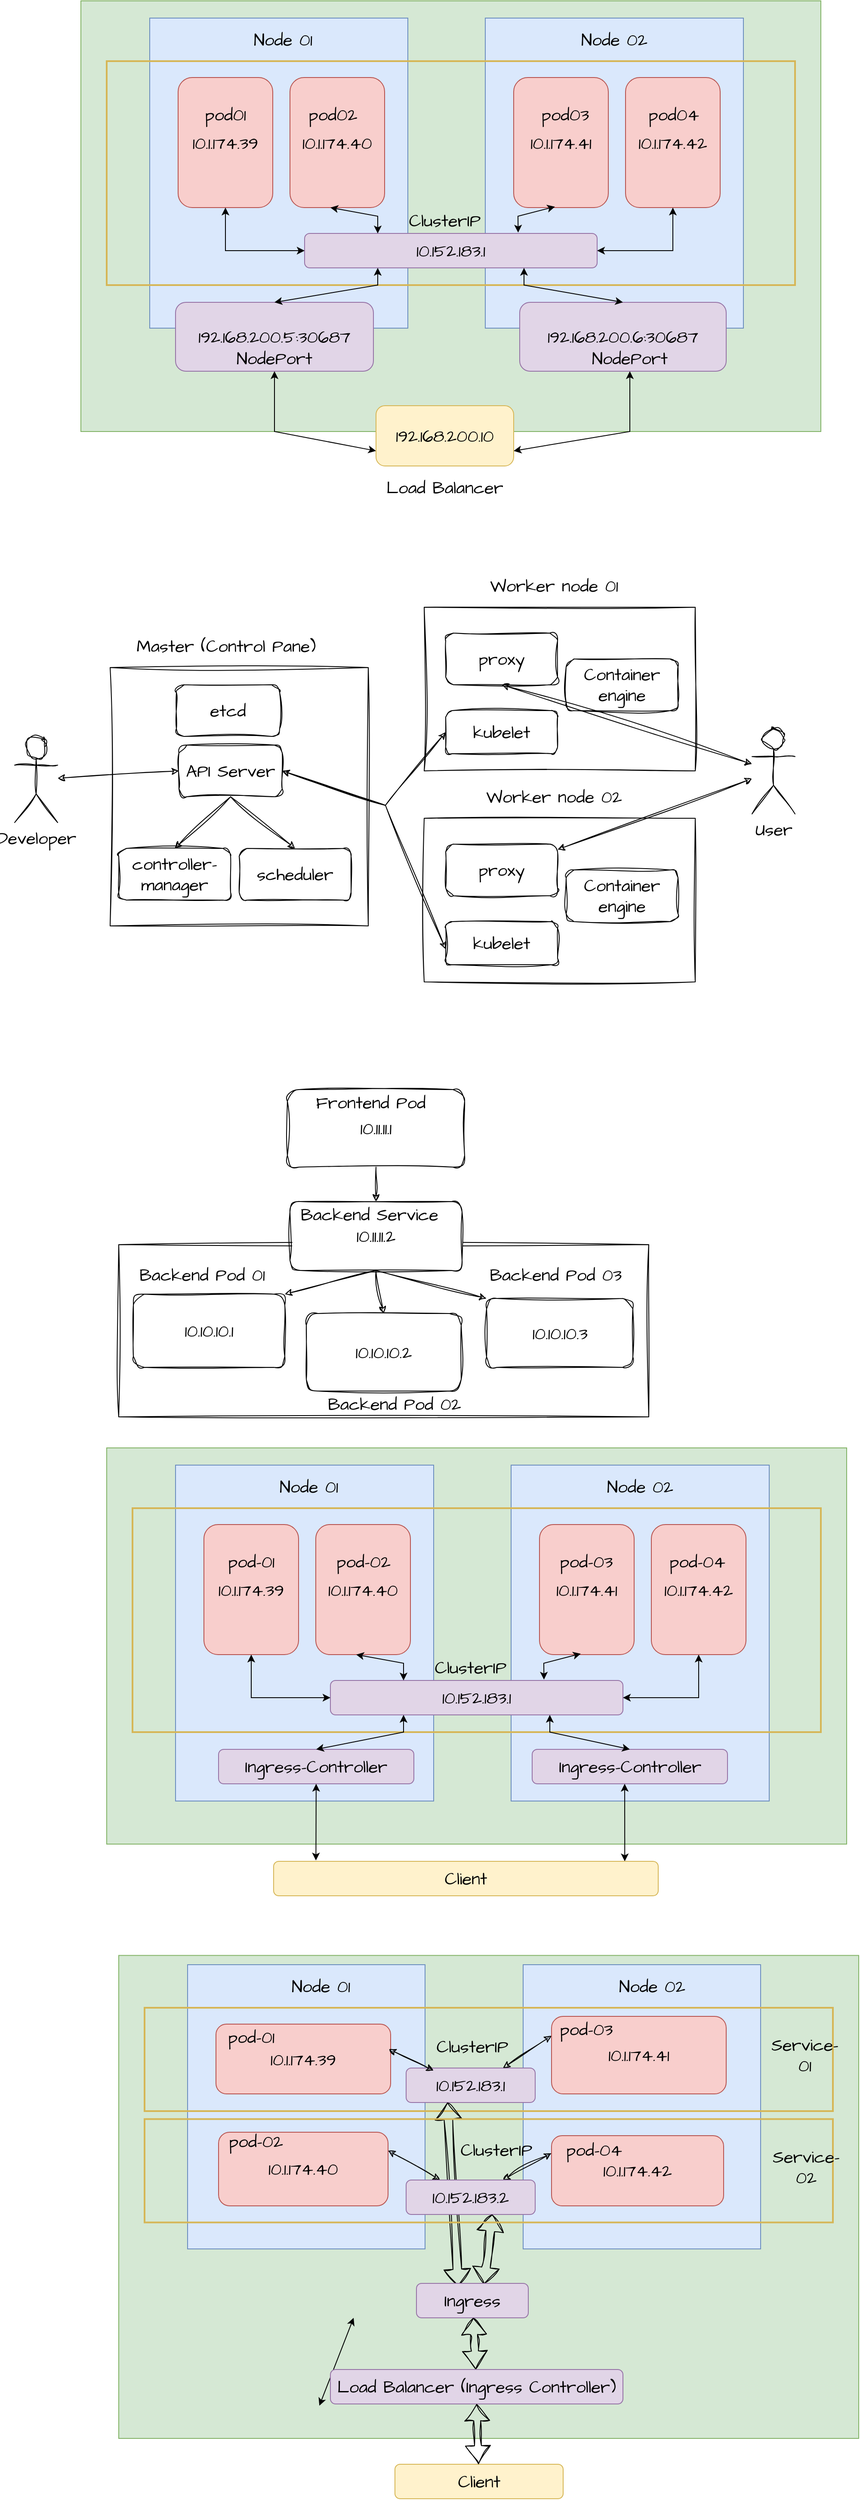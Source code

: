 <mxfile version="21.2.8" type="device">
  <diagram name="Page-1" id="YyNSNT6V90H1zpBxlUGk">
    <mxGraphModel dx="1941" dy="663" grid="1" gridSize="10" guides="1" tooltips="1" connect="1" arrows="1" fold="1" page="1" pageScale="1" pageWidth="827" pageHeight="1169" math="0" shadow="0">
      <root>
        <mxCell id="0" />
        <mxCell id="1" parent="0" />
        <mxCell id="QAz2OXdwCIU7mV3BTDpu-31" value="" style="rounded=0;whiteSpace=wrap;html=1;hachureGap=4;fontFamily=Architects Daughter;fontSource=https%3A%2F%2Ffonts.googleapis.com%2Fcss%3Ffamily%3DArchitects%2BDaughter;fontSize=20;fillColor=none;strokeColor=#d6b656;gradientColor=#FFFFFF;strokeWidth=2;" vertex="1" parent="1">
          <mxGeometry x="64" y="2569.25" width="800" height="120" as="geometry" />
        </mxCell>
        <mxCell id="dLoatHdTsWwXjXaHGs2U-40" value="" style="rounded=0;whiteSpace=wrap;html=1;hachureGap=4;fontFamily=Architects Daughter;fontSource=https%3A%2F%2Ffonts.googleapis.com%2Fcss%3Ffamily%3DArchitects%2BDaughter;fontSize=20;fillColor=#d5e8d4;strokeColor=#82b366;" parent="1" vertex="1">
          <mxGeometry x="-10" y="110" width="860" height="500" as="geometry" />
        </mxCell>
        <mxCell id="dLoatHdTsWwXjXaHGs2U-1" value="" style="rounded=0;whiteSpace=wrap;html=1;hachureGap=4;fontFamily=Architects Daughter;fontSource=https%3A%2F%2Ffonts.googleapis.com%2Fcss%3Ffamily%3DArchitects%2BDaughter;fontSize=20;fillColor=#dae8fc;strokeColor=#6c8ebf;" parent="1" vertex="1">
          <mxGeometry x="70" y="130" width="300" height="360" as="geometry" />
        </mxCell>
        <mxCell id="dLoatHdTsWwXjXaHGs2U-2" value="" style="rounded=0;whiteSpace=wrap;html=1;hachureGap=4;fontFamily=Architects Daughter;fontSource=https%3A%2F%2Ffonts.googleapis.com%2Fcss%3Ffamily%3DArchitects%2BDaughter;fontSize=20;fillColor=#dae8fc;strokeColor=#6c8ebf;" parent="1" vertex="1">
          <mxGeometry x="460" y="130" width="300" height="360" as="geometry" />
        </mxCell>
        <mxCell id="dLoatHdTsWwXjXaHGs2U-7" value="Node 01" style="text;html=1;align=center;verticalAlign=middle;whiteSpace=wrap;rounded=0;fontSize=20;fontFamily=Architects Daughter;" parent="1" vertex="1">
          <mxGeometry x="170" y="140" width="110" height="30" as="geometry" />
        </mxCell>
        <mxCell id="dLoatHdTsWwXjXaHGs2U-8" value="Node 02" style="text;html=1;align=center;verticalAlign=middle;whiteSpace=wrap;rounded=0;fontSize=20;fontFamily=Architects Daughter;" parent="1" vertex="1">
          <mxGeometry x="555" y="140" width="110" height="30" as="geometry" />
        </mxCell>
        <mxCell id="dLoatHdTsWwXjXaHGs2U-15" value="" style="rounded=0;whiteSpace=wrap;html=1;hachureGap=4;fontFamily=Architects Daughter;fontSource=https%3A%2F%2Ffonts.googleapis.com%2Fcss%3Ffamily%3DArchitects%2BDaughter;fontSize=20;fillColor=none;strokeColor=#d6b656;gradientColor=#FFFFFF;strokeWidth=2;" parent="1" vertex="1">
          <mxGeometry x="20" y="180" width="800" height="260" as="geometry" />
        </mxCell>
        <UserObject label="10.1.174.39" link="10.1.174.39" id="dLoatHdTsWwXjXaHGs2U-16">
          <mxCell style="rounded=1;whiteSpace=wrap;html=1;hachureGap=4;fontFamily=Architects Daughter;fontSource=https%3A%2F%2Ffonts.googleapis.com%2Fcss%3Ffamily%3DArchitects%2BDaughter;fontSize=20;fillColor=#f8cecc;strokeColor=#b85450;" parent="1" vertex="1">
            <mxGeometry x="103" y="199" width="110" height="151" as="geometry" />
          </mxCell>
        </UserObject>
        <UserObject label="10.1.174.40" link="10.1.174.39" id="dLoatHdTsWwXjXaHGs2U-17">
          <mxCell style="rounded=1;whiteSpace=wrap;html=1;hachureGap=4;fontFamily=Architects Daughter;fontSource=https%3A%2F%2Ffonts.googleapis.com%2Fcss%3Ffamily%3DArchitects%2BDaughter;fontSize=20;fillColor=#f8cecc;strokeColor=#b85450;" parent="1" vertex="1">
            <mxGeometry x="233" y="199" width="110" height="151" as="geometry" />
          </mxCell>
        </UserObject>
        <UserObject label="10.1.174.41" link="10.1.174.39" id="dLoatHdTsWwXjXaHGs2U-18">
          <mxCell style="rounded=1;whiteSpace=wrap;html=1;hachureGap=4;fontFamily=Architects Daughter;fontSource=https%3A%2F%2Ffonts.googleapis.com%2Fcss%3Ffamily%3DArchitects%2BDaughter;fontSize=20;fillColor=#f8cecc;strokeColor=#b85450;" parent="1" vertex="1">
            <mxGeometry x="493" y="199" width="110" height="151" as="geometry" />
          </mxCell>
        </UserObject>
        <UserObject label="10.1.174.42" link="10.1.174.39" id="dLoatHdTsWwXjXaHGs2U-19">
          <mxCell style="rounded=1;whiteSpace=wrap;html=1;hachureGap=4;fontFamily=Architects Daughter;fontSource=https%3A%2F%2Ffonts.googleapis.com%2Fcss%3Ffamily%3DArchitects%2BDaughter;fontSize=20;fillColor=#f8cecc;strokeColor=#b85450;" parent="1" vertex="1">
            <mxGeometry x="623" y="199" width="110" height="151" as="geometry" />
          </mxCell>
        </UserObject>
        <mxCell id="dLoatHdTsWwXjXaHGs2U-20" value="pod01" style="text;html=1;align=center;verticalAlign=middle;whiteSpace=wrap;rounded=0;fontSize=20;fontFamily=Architects Daughter;" parent="1" vertex="1">
          <mxGeometry x="128" y="227" width="60" height="30" as="geometry" />
        </mxCell>
        <mxCell id="dLoatHdTsWwXjXaHGs2U-21" value="pod02" style="text;html=1;align=center;verticalAlign=middle;whiteSpace=wrap;rounded=0;fontSize=20;fontFamily=Architects Daughter;" parent="1" vertex="1">
          <mxGeometry x="253" y="227" width="60" height="30" as="geometry" />
        </mxCell>
        <mxCell id="dLoatHdTsWwXjXaHGs2U-22" value="pod03" style="text;html=1;align=center;verticalAlign=middle;whiteSpace=wrap;rounded=0;fontSize=20;fontFamily=Architects Daughter;" parent="1" vertex="1">
          <mxGeometry x="523" y="227" width="60" height="30" as="geometry" />
        </mxCell>
        <mxCell id="dLoatHdTsWwXjXaHGs2U-23" value="pod04" style="text;html=1;align=center;verticalAlign=middle;whiteSpace=wrap;rounded=0;fontSize=20;fontFamily=Architects Daughter;" parent="1" vertex="1">
          <mxGeometry x="649" y="227" width="60" height="30" as="geometry" />
        </mxCell>
        <mxCell id="dLoatHdTsWwXjXaHGs2U-24" value="192.168.200.5:30687" style="rounded=1;whiteSpace=wrap;html=1;hachureGap=4;fontFamily=Architects Daughter;fontSource=https%3A%2F%2Ffonts.googleapis.com%2Fcss%3Ffamily%3DArchitects%2BDaughter;fontSize=20;fillColor=#e1d5e7;strokeColor=#9673a6;" parent="1" vertex="1">
          <mxGeometry x="100" y="460" width="230" height="80" as="geometry" />
        </mxCell>
        <mxCell id="dLoatHdTsWwXjXaHGs2U-25" value="192.168.200.6:30687" style="rounded=1;whiteSpace=wrap;html=1;hachureGap=4;fontFamily=Architects Daughter;fontSource=https%3A%2F%2Ffonts.googleapis.com%2Fcss%3Ffamily%3DArchitects%2BDaughter;fontSize=20;fillColor=#e1d5e7;strokeColor=#9673a6;" parent="1" vertex="1">
          <mxGeometry x="500" y="460" width="240" height="80" as="geometry" />
        </mxCell>
        <mxCell id="dLoatHdTsWwXjXaHGs2U-26" value="NodePort" style="text;html=1;align=center;verticalAlign=middle;whiteSpace=wrap;rounded=0;fontSize=20;fontFamily=Architects Daughter;" parent="1" vertex="1">
          <mxGeometry x="170" y="510" width="90" height="30" as="geometry" />
        </mxCell>
        <mxCell id="dLoatHdTsWwXjXaHGs2U-27" value="NodePort" style="text;html=1;align=center;verticalAlign=middle;whiteSpace=wrap;rounded=0;fontSize=20;fontFamily=Architects Daughter;" parent="1" vertex="1">
          <mxGeometry x="583" y="510" width="90" height="30" as="geometry" />
        </mxCell>
        <mxCell id="dLoatHdTsWwXjXaHGs2U-28" value="10.152.183.1" style="rounded=1;whiteSpace=wrap;html=1;hachureGap=4;fontFamily=Architects Daughter;fontSource=https%3A%2F%2Ffonts.googleapis.com%2Fcss%3Ffamily%3DArchitects%2BDaughter;fontSize=20;fillColor=#e1d5e7;strokeColor=#9673a6;" parent="1" vertex="1">
          <mxGeometry x="250" y="380" width="340" height="40" as="geometry" />
        </mxCell>
        <mxCell id="dLoatHdTsWwXjXaHGs2U-29" value="192.168.200.10" style="rounded=1;whiteSpace=wrap;html=1;hachureGap=4;fontFamily=Architects Daughter;fontSource=https%3A%2F%2Ffonts.googleapis.com%2Fcss%3Ffamily%3DArchitects%2BDaughter;fontSize=20;fillColor=#fff2cc;strokeColor=#d6b656;" parent="1" vertex="1">
          <mxGeometry x="333" y="580" width="160" height="70" as="geometry" />
        </mxCell>
        <mxCell id="dLoatHdTsWwXjXaHGs2U-30" value="ClusterIP" style="text;html=1;strokeColor=none;fillColor=none;align=center;verticalAlign=middle;whiteSpace=wrap;rounded=0;fontSize=20;fontFamily=Architects Daughter;" parent="1" vertex="1">
          <mxGeometry x="363" y="350" width="100" height="30" as="geometry" />
        </mxCell>
        <mxCell id="dLoatHdTsWwXjXaHGs2U-36" value="Load Balancer" style="text;html=1;strokeColor=none;fillColor=none;align=center;verticalAlign=middle;whiteSpace=wrap;rounded=0;fontSize=20;fontFamily=Architects Daughter;" parent="1" vertex="1">
          <mxGeometry x="340" y="660" width="146" height="30" as="geometry" />
        </mxCell>
        <mxCell id="dLoatHdTsWwXjXaHGs2U-43" value="" style="endArrow=classic;startArrow=classic;html=1;rounded=0;hachureGap=4;fontFamily=Architects Daughter;fontSource=https%3A%2F%2Ffonts.googleapis.com%2Fcss%3Ffamily%3DArchitects%2BDaughter;fontSize=16;exitX=0.5;exitY=0;exitDx=0;exitDy=0;entryX=0.25;entryY=1;entryDx=0;entryDy=0;" parent="1" source="dLoatHdTsWwXjXaHGs2U-24" target="dLoatHdTsWwXjXaHGs2U-28" edge="1">
          <mxGeometry width="50" height="50" relative="1" as="geometry">
            <mxPoint x="390" y="360" as="sourcePoint" />
            <mxPoint x="440" y="310" as="targetPoint" />
            <Array as="points">
              <mxPoint x="335" y="440" />
            </Array>
          </mxGeometry>
        </mxCell>
        <mxCell id="dLoatHdTsWwXjXaHGs2U-44" value="" style="endArrow=classic;startArrow=classic;html=1;rounded=0;hachureGap=4;fontFamily=Architects Daughter;fontSource=https%3A%2F%2Ffonts.googleapis.com%2Fcss%3Ffamily%3DArchitects%2BDaughter;fontSize=16;entryX=0.75;entryY=1;entryDx=0;entryDy=0;exitX=0.5;exitY=0;exitDx=0;exitDy=0;" parent="1" source="dLoatHdTsWwXjXaHGs2U-25" target="dLoatHdTsWwXjXaHGs2U-28" edge="1">
          <mxGeometry width="50" height="50" relative="1" as="geometry">
            <mxPoint x="390" y="360" as="sourcePoint" />
            <mxPoint x="440" y="310" as="targetPoint" />
            <Array as="points">
              <mxPoint x="505" y="440" />
            </Array>
          </mxGeometry>
        </mxCell>
        <mxCell id="dLoatHdTsWwXjXaHGs2U-45" value="" style="endArrow=classic;startArrow=classic;html=1;rounded=0;hachureGap=4;fontFamily=Architects Daughter;fontSource=https%3A%2F%2Ffonts.googleapis.com%2Fcss%3Ffamily%3DArchitects%2BDaughter;fontSize=16;exitX=0;exitY=0.75;exitDx=0;exitDy=0;entryX=0.5;entryY=1;entryDx=0;entryDy=0;" parent="1" source="dLoatHdTsWwXjXaHGs2U-29" target="dLoatHdTsWwXjXaHGs2U-26" edge="1">
          <mxGeometry width="50" height="50" relative="1" as="geometry">
            <mxPoint x="390" y="360" as="sourcePoint" />
            <mxPoint x="220" y="450" as="targetPoint" />
            <Array as="points">
              <mxPoint x="215" y="610" />
            </Array>
          </mxGeometry>
        </mxCell>
        <mxCell id="dLoatHdTsWwXjXaHGs2U-46" value="" style="endArrow=classic;startArrow=classic;html=1;rounded=0;hachureGap=4;fontFamily=Architects Daughter;fontSource=https%3A%2F%2Ffonts.googleapis.com%2Fcss%3Ffamily%3DArchitects%2BDaughter;fontSize=16;exitX=1;exitY=0.75;exitDx=0;exitDy=0;entryX=0.5;entryY=1;entryDx=0;entryDy=0;" parent="1" source="dLoatHdTsWwXjXaHGs2U-29" target="dLoatHdTsWwXjXaHGs2U-27" edge="1">
          <mxGeometry width="50" height="50" relative="1" as="geometry">
            <mxPoint x="483" y="610" as="sourcePoint" />
            <mxPoint x="613" y="660" as="targetPoint" />
            <Array as="points">
              <mxPoint x="628" y="610" />
            </Array>
          </mxGeometry>
        </mxCell>
        <mxCell id="u5WIfqI3uS7pccadbpBZ-5" value="" style="endArrow=classic;startArrow=classic;html=1;rounded=0;hachureGap=4;fontFamily=Architects Daughter;fontSource=https%3A%2F%2Ffonts.googleapis.com%2Fcss%3Ffamily%3DArchitects%2BDaughter;fontSize=16;entryX=0.5;entryY=1;entryDx=0;entryDy=0;exitX=0;exitY=0.5;exitDx=0;exitDy=0;" parent="1" source="dLoatHdTsWwXjXaHGs2U-28" target="dLoatHdTsWwXjXaHGs2U-16" edge="1">
          <mxGeometry width="50" height="50" relative="1" as="geometry">
            <mxPoint x="170" y="380" as="sourcePoint" />
            <mxPoint x="220" y="330" as="targetPoint" />
            <Array as="points">
              <mxPoint x="158" y="400" />
            </Array>
          </mxGeometry>
        </mxCell>
        <mxCell id="u5WIfqI3uS7pccadbpBZ-8" value="" style="endArrow=classic;startArrow=classic;html=1;rounded=0;hachureGap=4;fontFamily=Architects Daughter;fontSource=https%3A%2F%2Ffonts.googleapis.com%2Fcss%3Ffamily%3DArchitects%2BDaughter;fontSize=16;exitX=0.25;exitY=0;exitDx=0;exitDy=0;entryX=0.427;entryY=1;entryDx=0;entryDy=0;entryPerimeter=0;" parent="1" source="dLoatHdTsWwXjXaHGs2U-28" target="dLoatHdTsWwXjXaHGs2U-17" edge="1">
          <mxGeometry width="50" height="50" relative="1" as="geometry">
            <mxPoint x="320" y="370" as="sourcePoint" />
            <mxPoint x="370" y="320" as="targetPoint" />
            <Array as="points">
              <mxPoint x="335" y="360" />
            </Array>
          </mxGeometry>
        </mxCell>
        <mxCell id="u5WIfqI3uS7pccadbpBZ-9" value="" style="endArrow=classic;startArrow=classic;html=1;rounded=0;hachureGap=4;fontFamily=Architects Daughter;fontSource=https%3A%2F%2Ffonts.googleapis.com%2Fcss%3Ffamily%3DArchitects%2BDaughter;fontSize=16;exitX=0.73;exitY=-0.025;exitDx=0;exitDy=0;entryX=0.436;entryY=0.993;entryDx=0;entryDy=0;entryPerimeter=0;exitPerimeter=0;" parent="1" source="dLoatHdTsWwXjXaHGs2U-28" target="dLoatHdTsWwXjXaHGs2U-18" edge="1">
          <mxGeometry width="50" height="50" relative="1" as="geometry">
            <mxPoint x="320" y="370" as="sourcePoint" />
            <mxPoint x="370" y="320" as="targetPoint" />
            <Array as="points">
              <mxPoint x="498" y="360" />
            </Array>
          </mxGeometry>
        </mxCell>
        <mxCell id="u5WIfqI3uS7pccadbpBZ-10" value="" style="endArrow=classic;startArrow=classic;html=1;rounded=0;hachureGap=4;fontFamily=Architects Daughter;fontSource=https%3A%2F%2Ffonts.googleapis.com%2Fcss%3Ffamily%3DArchitects%2BDaughter;fontSize=16;exitX=1;exitY=0.5;exitDx=0;exitDy=0;entryX=0.5;entryY=1;entryDx=0;entryDy=0;" parent="1" source="dLoatHdTsWwXjXaHGs2U-28" target="dLoatHdTsWwXjXaHGs2U-19" edge="1">
          <mxGeometry width="50" height="50" relative="1" as="geometry">
            <mxPoint x="320" y="370" as="sourcePoint" />
            <mxPoint x="370" y="320" as="targetPoint" />
            <Array as="points">
              <mxPoint x="678" y="400" />
            </Array>
          </mxGeometry>
        </mxCell>
        <mxCell id="g6dFhdA4X8RlFOZQyhIb-43" value="" style="whiteSpace=wrap;html=1;aspect=fixed;hachureGap=4;fontFamily=Architects Daughter;fontSource=https%3A%2F%2Ffonts.googleapis.com%2Fcss%3Ffamily%3DArchitects%2BDaughter;fontSize=20;rounded=0;labelBackgroundColor=none;sketch=1;curveFitting=1;jiggle=2;" parent="1" vertex="1">
          <mxGeometry x="24" y="884" width="300" height="300" as="geometry" />
        </mxCell>
        <mxCell id="g6dFhdA4X8RlFOZQyhIb-44" value="Master (Control Pane)" style="text;html=1;align=center;verticalAlign=middle;whiteSpace=wrap;rounded=1;fontSize=20;fontFamily=Architects Daughter;labelBackgroundColor=none;sketch=1;curveFitting=1;jiggle=2;" parent="1" vertex="1">
          <mxGeometry x="24" y="844" width="270" height="30" as="geometry" />
        </mxCell>
        <mxCell id="g6dFhdA4X8RlFOZQyhIb-45" value="API Server" style="rounded=1;whiteSpace=wrap;html=1;hachureGap=4;fontFamily=Architects Daughter;fontSource=https%3A%2F%2Ffonts.googleapis.com%2Fcss%3Ffamily%3DArchitects%2BDaughter;fontSize=20;labelBackgroundColor=none;sketch=1;curveFitting=1;jiggle=2;" parent="1" vertex="1">
          <mxGeometry x="104" y="974" width="120" height="60" as="geometry" />
        </mxCell>
        <mxCell id="g6dFhdA4X8RlFOZQyhIb-46" value="etcd" style="rounded=1;whiteSpace=wrap;html=1;hachureGap=4;fontFamily=Architects Daughter;fontSource=https%3A%2F%2Ffonts.googleapis.com%2Fcss%3Ffamily%3DArchitects%2BDaughter;fontSize=20;labelBackgroundColor=none;sketch=1;curveFitting=1;jiggle=2;" parent="1" vertex="1">
          <mxGeometry x="101" y="904" width="120" height="60" as="geometry" />
        </mxCell>
        <mxCell id="g6dFhdA4X8RlFOZQyhIb-47" value="scheduler" style="rounded=1;whiteSpace=wrap;html=1;hachureGap=4;fontFamily=Architects Daughter;fontSource=https%3A%2F%2Ffonts.googleapis.com%2Fcss%3Ffamily%3DArchitects%2BDaughter;fontSize=20;labelBackgroundColor=none;sketch=1;curveFitting=1;jiggle=2;" parent="1" vertex="1">
          <mxGeometry x="174" y="1094" width="130" height="60" as="geometry" />
        </mxCell>
        <mxCell id="g6dFhdA4X8RlFOZQyhIb-48" value="controller-manager" style="rounded=1;whiteSpace=wrap;html=1;hachureGap=4;fontFamily=Architects Daughter;fontSource=https%3A%2F%2Ffonts.googleapis.com%2Fcss%3Ffamily%3DArchitects%2BDaughter;fontSize=20;labelBackgroundColor=none;sketch=1;curveFitting=1;jiggle=2;" parent="1" vertex="1">
          <mxGeometry x="34" y="1094" width="130" height="60" as="geometry" />
        </mxCell>
        <mxCell id="g6dFhdA4X8RlFOZQyhIb-49" value="" style="endArrow=classic;html=1;rounded=1;hachureGap=4;fontFamily=Architects Daughter;fontSource=https%3A%2F%2Ffonts.googleapis.com%2Fcss%3Ffamily%3DArchitects%2BDaughter;fontSize=16;entryX=0.5;entryY=0;entryDx=0;entryDy=0;exitX=0.5;exitY=1;exitDx=0;exitDy=0;labelBackgroundColor=none;fontColor=default;sketch=1;curveFitting=1;jiggle=2;" parent="1" source="g6dFhdA4X8RlFOZQyhIb-45" target="g6dFhdA4X8RlFOZQyhIb-47" edge="1">
          <mxGeometry width="50" height="50" relative="1" as="geometry">
            <mxPoint x="114" y="974" as="sourcePoint" />
            <mxPoint x="164" y="934" as="targetPoint" />
          </mxGeometry>
        </mxCell>
        <mxCell id="g6dFhdA4X8RlFOZQyhIb-50" value="" style="endArrow=classic;html=1;rounded=1;hachureGap=4;fontFamily=Architects Daughter;fontSource=https%3A%2F%2Ffonts.googleapis.com%2Fcss%3Ffamily%3DArchitects%2BDaughter;fontSize=16;entryX=0.5;entryY=0;entryDx=0;entryDy=0;exitX=0.5;exitY=1;exitDx=0;exitDy=0;labelBackgroundColor=none;fontColor=default;sketch=1;curveFitting=1;jiggle=2;" parent="1" source="g6dFhdA4X8RlFOZQyhIb-45" target="g6dFhdA4X8RlFOZQyhIb-48" edge="1">
          <mxGeometry width="50" height="50" relative="1" as="geometry">
            <mxPoint x="144" y="984" as="sourcePoint" />
            <mxPoint x="174" y="944" as="targetPoint" />
          </mxGeometry>
        </mxCell>
        <mxCell id="g6dFhdA4X8RlFOZQyhIb-51" value="" style="group" parent="1" vertex="1" connectable="0">
          <mxGeometry x="389" y="814" width="315" height="190" as="geometry" />
        </mxCell>
        <mxCell id="g6dFhdA4X8RlFOZQyhIb-52" value="" style="group" parent="g6dFhdA4X8RlFOZQyhIb-51" vertex="1" connectable="0">
          <mxGeometry width="315" height="190" as="geometry" />
        </mxCell>
        <mxCell id="g6dFhdA4X8RlFOZQyhIb-53" value="" style="rounded=0;whiteSpace=wrap;html=1;sketch=1;hachureGap=4;jiggle=2;curveFitting=1;fontFamily=Architects Daughter;fontSource=https%3A%2F%2Ffonts.googleapis.com%2Fcss%3Ffamily%3DArchitects%2BDaughter;fontSize=20;" parent="g6dFhdA4X8RlFOZQyhIb-52" vertex="1">
          <mxGeometry width="315" height="190" as="geometry" />
        </mxCell>
        <mxCell id="g6dFhdA4X8RlFOZQyhIb-54" value="kubelet" style="rounded=1;whiteSpace=wrap;html=1;hachureGap=4;fontFamily=Architects Daughter;fontSource=https%3A%2F%2Ffonts.googleapis.com%2Fcss%3Ffamily%3DArchitects%2BDaughter;fontSize=20;labelBackgroundColor=none;sketch=1;curveFitting=1;jiggle=2;" parent="g6dFhdA4X8RlFOZQyhIb-52" vertex="1">
          <mxGeometry x="25" y="120" width="130" height="50" as="geometry" />
        </mxCell>
        <mxCell id="g6dFhdA4X8RlFOZQyhIb-55" value="proxy" style="rounded=1;whiteSpace=wrap;html=1;hachureGap=4;fontFamily=Architects Daughter;fontSource=https%3A%2F%2Ffonts.googleapis.com%2Fcss%3Ffamily%3DArchitects%2BDaughter;fontSize=20;labelBackgroundColor=none;sketch=1;curveFitting=1;jiggle=2;" parent="g6dFhdA4X8RlFOZQyhIb-52" vertex="1">
          <mxGeometry x="25" y="30" width="130" height="60" as="geometry" />
        </mxCell>
        <mxCell id="g6dFhdA4X8RlFOZQyhIb-56" value="Container engine" style="rounded=1;whiteSpace=wrap;html=1;hachureGap=4;fontFamily=Architects Daughter;fontSource=https%3A%2F%2Ffonts.googleapis.com%2Fcss%3Ffamily%3DArchitects%2BDaughter;fontSize=20;labelBackgroundColor=none;sketch=1;curveFitting=1;jiggle=2;" parent="g6dFhdA4X8RlFOZQyhIb-52" vertex="1">
          <mxGeometry x="165" y="60" width="130" height="60" as="geometry" />
        </mxCell>
        <mxCell id="g6dFhdA4X8RlFOZQyhIb-57" value="" style="rounded=0;whiteSpace=wrap;html=1;sketch=1;hachureGap=4;jiggle=2;curveFitting=1;fontFamily=Architects Daughter;fontSource=https%3A%2F%2Ffonts.googleapis.com%2Fcss%3Ffamily%3DArchitects%2BDaughter;fontSize=20;" parent="1" vertex="1">
          <mxGeometry x="389" y="1059" width="315" height="190" as="geometry" />
        </mxCell>
        <mxCell id="g6dFhdA4X8RlFOZQyhIb-58" value="kubelet" style="rounded=1;whiteSpace=wrap;html=1;hachureGap=4;fontFamily=Architects Daughter;fontSource=https%3A%2F%2Ffonts.googleapis.com%2Fcss%3Ffamily%3DArchitects%2BDaughter;fontSize=20;labelBackgroundColor=none;sketch=1;curveFitting=1;jiggle=2;" parent="1" vertex="1">
          <mxGeometry x="414" y="1179" width="130" height="50" as="geometry" />
        </mxCell>
        <mxCell id="g6dFhdA4X8RlFOZQyhIb-59" value="proxy" style="rounded=1;whiteSpace=wrap;html=1;hachureGap=4;fontFamily=Architects Daughter;fontSource=https%3A%2F%2Ffonts.googleapis.com%2Fcss%3Ffamily%3DArchitects%2BDaughter;fontSize=20;labelBackgroundColor=none;sketch=1;curveFitting=1;jiggle=2;" parent="1" vertex="1">
          <mxGeometry x="414" y="1089" width="130" height="60" as="geometry" />
        </mxCell>
        <mxCell id="g6dFhdA4X8RlFOZQyhIb-60" value="Container engine" style="rounded=1;whiteSpace=wrap;html=1;hachureGap=4;fontFamily=Architects Daughter;fontSource=https%3A%2F%2Ffonts.googleapis.com%2Fcss%3Ffamily%3DArchitects%2BDaughter;fontSize=20;labelBackgroundColor=none;sketch=1;curveFitting=1;jiggle=2;" parent="1" vertex="1">
          <mxGeometry x="554" y="1119" width="130" height="60" as="geometry" />
        </mxCell>
        <mxCell id="g6dFhdA4X8RlFOZQyhIb-61" value="" style="endArrow=classic;startArrow=classic;html=1;rounded=0;sketch=1;hachureGap=4;jiggle=2;curveFitting=1;fontFamily=Architects Daughter;fontSource=https%3A%2F%2Ffonts.googleapis.com%2Fcss%3Ffamily%3DArchitects%2BDaughter;fontSize=16;fontColor=#143642;entryX=0;entryY=0.5;entryDx=0;entryDy=0;exitX=1;exitY=0.5;exitDx=0;exitDy=0;" parent="1" source="g6dFhdA4X8RlFOZQyhIb-45" target="g6dFhdA4X8RlFOZQyhIb-54" edge="1">
          <mxGeometry width="50" height="50" relative="1" as="geometry">
            <mxPoint x="224" y="1014" as="sourcePoint" />
            <mxPoint x="274" y="964" as="targetPoint" />
            <Array as="points">
              <mxPoint x="344" y="1044" />
            </Array>
          </mxGeometry>
        </mxCell>
        <mxCell id="g6dFhdA4X8RlFOZQyhIb-62" value="" style="endArrow=classic;startArrow=classic;html=1;rounded=0;sketch=1;hachureGap=4;jiggle=2;curveFitting=1;fontFamily=Architects Daughter;fontSource=https%3A%2F%2Ffonts.googleapis.com%2Fcss%3Ffamily%3DArchitects%2BDaughter;fontSize=16;fontColor=#143642;entryX=0;entryY=0.64;entryDx=0;entryDy=0;entryPerimeter=0;exitX=1;exitY=0.5;exitDx=0;exitDy=0;" parent="1" source="g6dFhdA4X8RlFOZQyhIb-45" target="g6dFhdA4X8RlFOZQyhIb-58" edge="1">
          <mxGeometry width="50" height="50" relative="1" as="geometry">
            <mxPoint x="234" y="1014" as="sourcePoint" />
            <mxPoint x="304" y="1054" as="targetPoint" />
            <Array as="points">
              <mxPoint x="344" y="1044" />
            </Array>
          </mxGeometry>
        </mxCell>
        <mxCell id="g6dFhdA4X8RlFOZQyhIb-63" value="Worker node 01" style="text;html=1;align=center;verticalAlign=middle;whiteSpace=wrap;rounded=1;fontSize=20;fontFamily=Architects Daughter;labelBackgroundColor=none;sketch=1;curveFitting=1;jiggle=2;" parent="1" vertex="1">
          <mxGeometry x="405" y="774" width="270" height="30" as="geometry" />
        </mxCell>
        <mxCell id="g6dFhdA4X8RlFOZQyhIb-64" value="Worker node 02" style="text;html=1;align=center;verticalAlign=middle;whiteSpace=wrap;rounded=1;fontSize=20;fontFamily=Architects Daughter;labelBackgroundColor=none;sketch=1;curveFitting=1;jiggle=2;" parent="1" vertex="1">
          <mxGeometry x="405" y="1019" width="270" height="30" as="geometry" />
        </mxCell>
        <mxCell id="g6dFhdA4X8RlFOZQyhIb-65" value="Developer" style="shape=umlActor;verticalLabelPosition=bottom;verticalAlign=top;html=1;outlineConnect=0;sketch=1;hachureGap=4;jiggle=2;curveFitting=1;fontFamily=Architects Daughter;fontSource=https%3A%2F%2Ffonts.googleapis.com%2Fcss%3Ffamily%3DArchitects%2BDaughter;fontSize=20;" parent="1" vertex="1">
          <mxGeometry x="-87" y="964" width="50" height="100" as="geometry" />
        </mxCell>
        <mxCell id="g6dFhdA4X8RlFOZQyhIb-66" value="" style="endArrow=classic;startArrow=classic;html=1;rounded=0;sketch=1;hachureGap=4;jiggle=2;curveFitting=1;fontFamily=Architects Daughter;fontSource=https%3A%2F%2Ffonts.googleapis.com%2Fcss%3Ffamily%3DArchitects%2BDaughter;fontSize=16;fontColor=#143642;entryX=0;entryY=0.5;entryDx=0;entryDy=0;" parent="1" source="g6dFhdA4X8RlFOZQyhIb-65" target="g6dFhdA4X8RlFOZQyhIb-45" edge="1">
          <mxGeometry width="50" height="50" relative="1" as="geometry">
            <mxPoint x="-86" y="1024" as="sourcePoint" />
            <mxPoint x="-36" y="974" as="targetPoint" />
          </mxGeometry>
        </mxCell>
        <mxCell id="g6dFhdA4X8RlFOZQyhIb-67" value="User" style="shape=umlActor;verticalLabelPosition=bottom;verticalAlign=top;html=1;outlineConnect=0;sketch=1;hachureGap=4;jiggle=2;curveFitting=1;fontFamily=Architects Daughter;fontSource=https%3A%2F%2Ffonts.googleapis.com%2Fcss%3Ffamily%3DArchitects%2BDaughter;fontSize=20;" parent="1" vertex="1">
          <mxGeometry x="770" y="954" width="50" height="100" as="geometry" />
        </mxCell>
        <mxCell id="g6dFhdA4X8RlFOZQyhIb-68" value="" style="endArrow=classic;startArrow=classic;html=1;rounded=0;sketch=1;hachureGap=4;jiggle=2;curveFitting=1;fontFamily=Architects Daughter;fontSource=https%3A%2F%2Ffonts.googleapis.com%2Fcss%3Ffamily%3DArchitects%2BDaughter;fontSize=16;fontColor=#143642;exitX=0.5;exitY=1;exitDx=0;exitDy=0;" parent="1" source="g6dFhdA4X8RlFOZQyhIb-55" target="g6dFhdA4X8RlFOZQyhIb-67" edge="1">
          <mxGeometry width="50" height="50" relative="1" as="geometry">
            <mxPoint x="740" y="924" as="sourcePoint" />
            <mxPoint x="790" y="874" as="targetPoint" />
          </mxGeometry>
        </mxCell>
        <mxCell id="g6dFhdA4X8RlFOZQyhIb-69" value="" style="endArrow=classic;startArrow=classic;html=1;rounded=0;sketch=1;hachureGap=4;jiggle=2;curveFitting=1;fontFamily=Architects Daughter;fontSource=https%3A%2F%2Ffonts.googleapis.com%2Fcss%3Ffamily%3DArchitects%2BDaughter;fontSize=16;fontColor=#143642;" parent="1" source="g6dFhdA4X8RlFOZQyhIb-59" target="g6dFhdA4X8RlFOZQyhIb-67" edge="1">
          <mxGeometry width="50" height="50" relative="1" as="geometry">
            <mxPoint x="750" y="934" as="sourcePoint" />
            <mxPoint x="770" y="994" as="targetPoint" />
          </mxGeometry>
        </mxCell>
        <mxCell id="g6dFhdA4X8RlFOZQyhIb-70" value="" style="rounded=0;whiteSpace=wrap;html=1;sketch=1;hachureGap=4;jiggle=2;curveFitting=1;fontFamily=Architects Daughter;fontSource=https%3A%2F%2Ffonts.googleapis.com%2Fcss%3Ffamily%3DArchitects%2BDaughter;fontSize=20;" parent="1" vertex="1">
          <mxGeometry x="34" y="1554" width="616" height="200" as="geometry" />
        </mxCell>
        <mxCell id="g6dFhdA4X8RlFOZQyhIb-71" value="10.10.10.1" style="rounded=1;whiteSpace=wrap;html=1;sketch=1;hachureGap=4;jiggle=2;curveFitting=1;fontFamily=Architects Daughter;fontSource=https%3A%2F%2Ffonts.googleapis.com%2Fcss%3Ffamily%3DArchitects%2BDaughter;fontSize=20;" parent="1" vertex="1">
          <mxGeometry x="51" y="1611.5" width="176" height="85" as="geometry" />
        </mxCell>
        <mxCell id="g6dFhdA4X8RlFOZQyhIb-72" value="10.10.10.2" style="rounded=1;whiteSpace=wrap;html=1;sketch=1;hachureGap=4;jiggle=2;curveFitting=1;fontFamily=Architects Daughter;fontSource=https%3A%2F%2Ffonts.googleapis.com%2Fcss%3Ffamily%3DArchitects%2BDaughter;fontSize=20;" parent="1" vertex="1">
          <mxGeometry x="252" y="1634" width="180" height="90" as="geometry" />
        </mxCell>
        <mxCell id="g6dFhdA4X8RlFOZQyhIb-73" value="10.10.10.3" style="rounded=1;whiteSpace=wrap;html=1;sketch=1;hachureGap=4;jiggle=2;curveFitting=1;fontFamily=Architects Daughter;fontSource=https%3A%2F%2Ffonts.googleapis.com%2Fcss%3Ffamily%3DArchitects%2BDaughter;fontSize=20;" parent="1" vertex="1">
          <mxGeometry x="461.5" y="1616.5" width="170" height="80" as="geometry" />
        </mxCell>
        <mxCell id="g6dFhdA4X8RlFOZQyhIb-74" value="10.11.11.2" style="rounded=1;whiteSpace=wrap;html=1;sketch=1;hachureGap=4;jiggle=2;curveFitting=1;fontFamily=Architects Daughter;fontSource=https%3A%2F%2Ffonts.googleapis.com%2Fcss%3Ffamily%3DArchitects%2BDaughter;fontSize=20;" parent="1" vertex="1">
          <mxGeometry x="233" y="1504" width="200" height="80" as="geometry" />
        </mxCell>
        <mxCell id="g6dFhdA4X8RlFOZQyhIb-75" value="10.11.11.1" style="rounded=1;whiteSpace=wrap;html=1;sketch=1;hachureGap=4;jiggle=2;curveFitting=1;fontFamily=Architects Daughter;fontSource=https%3A%2F%2Ffonts.googleapis.com%2Fcss%3Ffamily%3DArchitects%2BDaughter;fontSize=20;" parent="1" vertex="1">
          <mxGeometry x="230" y="1374" width="206" height="90" as="geometry" />
        </mxCell>
        <mxCell id="g6dFhdA4X8RlFOZQyhIb-76" value="" style="endArrow=classic;html=1;rounded=0;sketch=1;hachureGap=4;jiggle=2;curveFitting=1;fontFamily=Architects Daughter;fontSource=https%3A%2F%2Ffonts.googleapis.com%2Fcss%3Ffamily%3DArchitects%2BDaughter;fontSize=16;exitX=0.5;exitY=1;exitDx=0;exitDy=0;entryX=0;entryY=0;entryDx=0;entryDy=0;" parent="1" source="g6dFhdA4X8RlFOZQyhIb-74" target="g6dFhdA4X8RlFOZQyhIb-73" edge="1">
          <mxGeometry width="50" height="50" relative="1" as="geometry">
            <mxPoint x="420" y="1514" as="sourcePoint" />
            <mxPoint x="470" y="1464" as="targetPoint" />
          </mxGeometry>
        </mxCell>
        <mxCell id="g6dFhdA4X8RlFOZQyhIb-77" value="" style="endArrow=classic;html=1;rounded=0;sketch=1;hachureGap=4;jiggle=2;curveFitting=1;fontFamily=Architects Daughter;fontSource=https%3A%2F%2Ffonts.googleapis.com%2Fcss%3Ffamily%3DArchitects%2BDaughter;fontSize=16;entryX=0.5;entryY=0;entryDx=0;entryDy=0;exitX=0.5;exitY=1;exitDx=0;exitDy=0;" parent="1" source="g6dFhdA4X8RlFOZQyhIb-74" target="g6dFhdA4X8RlFOZQyhIb-72" edge="1">
          <mxGeometry width="50" height="50" relative="1" as="geometry">
            <mxPoint x="330" y="1594" as="sourcePoint" />
            <mxPoint x="470" y="1464" as="targetPoint" />
          </mxGeometry>
        </mxCell>
        <mxCell id="g6dFhdA4X8RlFOZQyhIb-78" value="" style="endArrow=classic;html=1;rounded=0;sketch=1;hachureGap=4;jiggle=2;curveFitting=1;fontFamily=Architects Daughter;fontSource=https%3A%2F%2Ffonts.googleapis.com%2Fcss%3Ffamily%3DArchitects%2BDaughter;fontSize=16;exitX=0.5;exitY=1;exitDx=0;exitDy=0;entryX=1;entryY=0;entryDx=0;entryDy=0;" parent="1" source="g6dFhdA4X8RlFOZQyhIb-74" target="g6dFhdA4X8RlFOZQyhIb-71" edge="1">
          <mxGeometry width="50" height="50" relative="1" as="geometry">
            <mxPoint x="420" y="1514" as="sourcePoint" />
            <mxPoint x="470" y="1464" as="targetPoint" />
          </mxGeometry>
        </mxCell>
        <mxCell id="g6dFhdA4X8RlFOZQyhIb-79" value="" style="endArrow=classic;html=1;rounded=0;sketch=1;hachureGap=4;jiggle=2;curveFitting=1;fontFamily=Architects Daughter;fontSource=https%3A%2F%2Ffonts.googleapis.com%2Fcss%3Ffamily%3DArchitects%2BDaughter;fontSize=16;exitX=0.5;exitY=1;exitDx=0;exitDy=0;entryX=0.5;entryY=0;entryDx=0;entryDy=0;" parent="1" source="g6dFhdA4X8RlFOZQyhIb-75" target="g6dFhdA4X8RlFOZQyhIb-74" edge="1">
          <mxGeometry width="50" height="50" relative="1" as="geometry">
            <mxPoint x="420" y="1514" as="sourcePoint" />
            <mxPoint x="470" y="1464" as="targetPoint" />
          </mxGeometry>
        </mxCell>
        <mxCell id="g6dFhdA4X8RlFOZQyhIb-80" value="Frontend Pod" style="text;html=1;strokeColor=none;fillColor=none;align=center;verticalAlign=middle;whiteSpace=wrap;rounded=0;fontSize=20;fontFamily=Architects Daughter;" parent="1" vertex="1">
          <mxGeometry x="258.5" y="1374" width="136" height="30" as="geometry" />
        </mxCell>
        <mxCell id="g6dFhdA4X8RlFOZQyhIb-81" value="Backend Service" style="text;html=1;strokeColor=none;fillColor=none;align=center;verticalAlign=middle;whiteSpace=wrap;rounded=0;fontSize=20;fontFamily=Architects Daughter;" parent="1" vertex="1">
          <mxGeometry x="221" y="1504" width="209" height="30" as="geometry" />
        </mxCell>
        <mxCell id="g6dFhdA4X8RlFOZQyhIb-82" value="Backend Pod 01" style="text;html=1;strokeColor=none;fillColor=none;align=center;verticalAlign=middle;whiteSpace=wrap;rounded=0;fontSize=20;fontFamily=Architects Daughter;" parent="1" vertex="1">
          <mxGeometry x="51" y="1574" width="160" height="30" as="geometry" />
        </mxCell>
        <mxCell id="g6dFhdA4X8RlFOZQyhIb-83" value="Backend Pod 03" style="text;html=1;strokeColor=none;fillColor=none;align=center;verticalAlign=middle;whiteSpace=wrap;rounded=0;fontSize=20;fontFamily=Architects Daughter;" parent="1" vertex="1">
          <mxGeometry x="461.5" y="1574" width="160" height="30" as="geometry" />
        </mxCell>
        <mxCell id="g6dFhdA4X8RlFOZQyhIb-84" value="Backend Pod 02" style="text;html=1;strokeColor=none;fillColor=none;align=center;verticalAlign=middle;whiteSpace=wrap;rounded=0;fontSize=20;fontFamily=Architects Daughter;" parent="1" vertex="1">
          <mxGeometry x="269" y="1724" width="171" height="30" as="geometry" />
        </mxCell>
        <mxCell id="PWNIs2QLbrkgK8ryUjxn-1" value="" style="rounded=0;whiteSpace=wrap;html=1;hachureGap=4;fontFamily=Architects Daughter;fontSource=https%3A%2F%2Ffonts.googleapis.com%2Fcss%3Ffamily%3DArchitects%2BDaughter;fontSize=20;fillColor=#d5e8d4;strokeColor=#82b366;" parent="1" vertex="1">
          <mxGeometry x="20" y="1790" width="860" height="460" as="geometry" />
        </mxCell>
        <mxCell id="PWNIs2QLbrkgK8ryUjxn-2" value="" style="rounded=0;whiteSpace=wrap;html=1;hachureGap=4;fontFamily=Architects Daughter;fontSource=https%3A%2F%2Ffonts.googleapis.com%2Fcss%3Ffamily%3DArchitects%2BDaughter;fontSize=20;fillColor=#dae8fc;strokeColor=#6c8ebf;" parent="1" vertex="1">
          <mxGeometry x="100" y="1810" width="300" height="390" as="geometry" />
        </mxCell>
        <mxCell id="PWNIs2QLbrkgK8ryUjxn-3" value="" style="rounded=0;whiteSpace=wrap;html=1;hachureGap=4;fontFamily=Architects Daughter;fontSource=https%3A%2F%2Ffonts.googleapis.com%2Fcss%3Ffamily%3DArchitects%2BDaughter;fontSize=20;fillColor=#dae8fc;strokeColor=#6c8ebf;" parent="1" vertex="1">
          <mxGeometry x="490" y="1810" width="300" height="390" as="geometry" />
        </mxCell>
        <mxCell id="PWNIs2QLbrkgK8ryUjxn-4" value="Node 01" style="text;html=1;align=center;verticalAlign=middle;whiteSpace=wrap;rounded=0;fontSize=20;fontFamily=Architects Daughter;" parent="1" vertex="1">
          <mxGeometry x="200" y="1820" width="110" height="30" as="geometry" />
        </mxCell>
        <mxCell id="PWNIs2QLbrkgK8ryUjxn-5" value="Node 02" style="text;html=1;align=center;verticalAlign=middle;whiteSpace=wrap;rounded=0;fontSize=20;fontFamily=Architects Daughter;" parent="1" vertex="1">
          <mxGeometry x="585" y="1820" width="110" height="30" as="geometry" />
        </mxCell>
        <mxCell id="PWNIs2QLbrkgK8ryUjxn-6" value="" style="rounded=0;whiteSpace=wrap;html=1;hachureGap=4;fontFamily=Architects Daughter;fontSource=https%3A%2F%2Ffonts.googleapis.com%2Fcss%3Ffamily%3DArchitects%2BDaughter;fontSize=20;fillColor=none;strokeColor=#d6b656;gradientColor=#FFFFFF;strokeWidth=2;" parent="1" vertex="1">
          <mxGeometry x="50" y="1860" width="800" height="260" as="geometry" />
        </mxCell>
        <UserObject label="10.1.174.39" link="10.1.174.39" id="PWNIs2QLbrkgK8ryUjxn-7">
          <mxCell style="rounded=1;whiteSpace=wrap;html=1;hachureGap=4;fontFamily=Architects Daughter;fontSource=https%3A%2F%2Ffonts.googleapis.com%2Fcss%3Ffamily%3DArchitects%2BDaughter;fontSize=20;fillColor=#f8cecc;strokeColor=#b85450;" parent="1" vertex="1">
            <mxGeometry x="133" y="1879" width="110" height="151" as="geometry" />
          </mxCell>
        </UserObject>
        <UserObject label="10.1.174.40" link="10.1.174.39" id="PWNIs2QLbrkgK8ryUjxn-8">
          <mxCell style="rounded=1;whiteSpace=wrap;html=1;hachureGap=4;fontFamily=Architects Daughter;fontSource=https%3A%2F%2Ffonts.googleapis.com%2Fcss%3Ffamily%3DArchitects%2BDaughter;fontSize=20;fillColor=#f8cecc;strokeColor=#b85450;" parent="1" vertex="1">
            <mxGeometry x="263" y="1879" width="110" height="151" as="geometry" />
          </mxCell>
        </UserObject>
        <UserObject label="10.1.174.41" link="10.1.174.39" id="PWNIs2QLbrkgK8ryUjxn-9">
          <mxCell style="rounded=1;whiteSpace=wrap;html=1;hachureGap=4;fontFamily=Architects Daughter;fontSource=https%3A%2F%2Ffonts.googleapis.com%2Fcss%3Ffamily%3DArchitects%2BDaughter;fontSize=20;fillColor=#f8cecc;strokeColor=#b85450;" parent="1" vertex="1">
            <mxGeometry x="523" y="1879" width="110" height="151" as="geometry" />
          </mxCell>
        </UserObject>
        <UserObject label="10.1.174.42" link="10.1.174.39" id="PWNIs2QLbrkgK8ryUjxn-10">
          <mxCell style="rounded=1;whiteSpace=wrap;html=1;hachureGap=4;fontFamily=Architects Daughter;fontSource=https%3A%2F%2Ffonts.googleapis.com%2Fcss%3Ffamily%3DArchitects%2BDaughter;fontSize=20;fillColor=#f8cecc;strokeColor=#b85450;" parent="1" vertex="1">
            <mxGeometry x="653" y="1879" width="110" height="151" as="geometry" />
          </mxCell>
        </UserObject>
        <mxCell id="PWNIs2QLbrkgK8ryUjxn-11" value="pod-01" style="text;html=1;align=center;verticalAlign=middle;whiteSpace=wrap;rounded=0;fontSize=20;fontFamily=Architects Daughter;" parent="1" vertex="1">
          <mxGeometry x="158" y="1907" width="60" height="30" as="geometry" />
        </mxCell>
        <mxCell id="PWNIs2QLbrkgK8ryUjxn-12" value="pod-02" style="text;html=1;align=center;verticalAlign=middle;whiteSpace=wrap;rounded=0;fontSize=20;fontFamily=Architects Daughter;" parent="1" vertex="1">
          <mxGeometry x="284.5" y="1907" width="67" height="30" as="geometry" />
        </mxCell>
        <mxCell id="PWNIs2QLbrkgK8ryUjxn-13" value="pod-03" style="text;html=1;align=center;verticalAlign=middle;whiteSpace=wrap;rounded=0;fontSize=20;fontFamily=Architects Daughter;" parent="1" vertex="1">
          <mxGeometry x="544" y="1907" width="67" height="30" as="geometry" />
        </mxCell>
        <mxCell id="PWNIs2QLbrkgK8ryUjxn-14" value="pod-04" style="text;html=1;align=center;verticalAlign=middle;whiteSpace=wrap;rounded=0;fontSize=20;fontFamily=Architects Daughter;" parent="1" vertex="1">
          <mxGeometry x="670.5" y="1907" width="71" height="30" as="geometry" />
        </mxCell>
        <mxCell id="PWNIs2QLbrkgK8ryUjxn-19" value="10.152.183.1" style="rounded=1;whiteSpace=wrap;html=1;hachureGap=4;fontFamily=Architects Daughter;fontSource=https%3A%2F%2Ffonts.googleapis.com%2Fcss%3Ffamily%3DArchitects%2BDaughter;fontSize=20;fillColor=#e1d5e7;strokeColor=#9673a6;" parent="1" vertex="1">
          <mxGeometry x="280" y="2060" width="340" height="40" as="geometry" />
        </mxCell>
        <mxCell id="PWNIs2QLbrkgK8ryUjxn-21" value="ClusterIP" style="text;html=1;strokeColor=none;fillColor=none;align=center;verticalAlign=middle;whiteSpace=wrap;rounded=0;fontSize=20;fontFamily=Architects Daughter;" parent="1" vertex="1">
          <mxGeometry x="393" y="2030" width="100" height="30" as="geometry" />
        </mxCell>
        <mxCell id="PWNIs2QLbrkgK8ryUjxn-26" value="" style="endArrow=classic;startArrow=classic;html=1;rounded=0;hachureGap=4;fontFamily=Architects Daughter;fontSource=https%3A%2F%2Ffonts.googleapis.com%2Fcss%3Ffamily%3DArchitects%2BDaughter;fontSize=16;entryX=0.5;entryY=1;entryDx=0;entryDy=0;exitX=0;exitY=0.5;exitDx=0;exitDy=0;" parent="1" source="PWNIs2QLbrkgK8ryUjxn-19" target="PWNIs2QLbrkgK8ryUjxn-7" edge="1">
          <mxGeometry width="50" height="50" relative="1" as="geometry">
            <mxPoint x="200" y="2060" as="sourcePoint" />
            <mxPoint x="250" y="2010" as="targetPoint" />
            <Array as="points">
              <mxPoint x="188" y="2080" />
            </Array>
          </mxGeometry>
        </mxCell>
        <mxCell id="PWNIs2QLbrkgK8ryUjxn-27" value="" style="endArrow=classic;startArrow=classic;html=1;rounded=0;hachureGap=4;fontFamily=Architects Daughter;fontSource=https%3A%2F%2Ffonts.googleapis.com%2Fcss%3Ffamily%3DArchitects%2BDaughter;fontSize=16;exitX=0.25;exitY=0;exitDx=0;exitDy=0;entryX=0.427;entryY=1;entryDx=0;entryDy=0;entryPerimeter=0;" parent="1" source="PWNIs2QLbrkgK8ryUjxn-19" target="PWNIs2QLbrkgK8ryUjxn-8" edge="1">
          <mxGeometry width="50" height="50" relative="1" as="geometry">
            <mxPoint x="350" y="2050" as="sourcePoint" />
            <mxPoint x="400" y="2000" as="targetPoint" />
            <Array as="points">
              <mxPoint x="365" y="2040" />
            </Array>
          </mxGeometry>
        </mxCell>
        <mxCell id="PWNIs2QLbrkgK8ryUjxn-28" value="" style="endArrow=classic;startArrow=classic;html=1;rounded=0;hachureGap=4;fontFamily=Architects Daughter;fontSource=https%3A%2F%2Ffonts.googleapis.com%2Fcss%3Ffamily%3DArchitects%2BDaughter;fontSize=16;exitX=0.73;exitY=-0.025;exitDx=0;exitDy=0;entryX=0.436;entryY=0.993;entryDx=0;entryDy=0;entryPerimeter=0;exitPerimeter=0;" parent="1" source="PWNIs2QLbrkgK8ryUjxn-19" target="PWNIs2QLbrkgK8ryUjxn-9" edge="1">
          <mxGeometry width="50" height="50" relative="1" as="geometry">
            <mxPoint x="350" y="2050" as="sourcePoint" />
            <mxPoint x="400" y="2000" as="targetPoint" />
            <Array as="points">
              <mxPoint x="528" y="2040" />
            </Array>
          </mxGeometry>
        </mxCell>
        <mxCell id="PWNIs2QLbrkgK8ryUjxn-29" value="" style="endArrow=classic;startArrow=classic;html=1;rounded=0;hachureGap=4;fontFamily=Architects Daughter;fontSource=https%3A%2F%2Ffonts.googleapis.com%2Fcss%3Ffamily%3DArchitects%2BDaughter;fontSize=16;exitX=1;exitY=0.5;exitDx=0;exitDy=0;entryX=0.5;entryY=1;entryDx=0;entryDy=0;" parent="1" source="PWNIs2QLbrkgK8ryUjxn-19" target="PWNIs2QLbrkgK8ryUjxn-10" edge="1">
          <mxGeometry width="50" height="50" relative="1" as="geometry">
            <mxPoint x="350" y="2050" as="sourcePoint" />
            <mxPoint x="400" y="2000" as="targetPoint" />
            <Array as="points">
              <mxPoint x="708" y="2080" />
            </Array>
          </mxGeometry>
        </mxCell>
        <mxCell id="PWNIs2QLbrkgK8ryUjxn-32" value="Ingress-Controller" style="rounded=1;whiteSpace=wrap;html=1;hachureGap=4;fontFamily=Architects Daughter;fontSource=https%3A%2F%2Ffonts.googleapis.com%2Fcss%3Ffamily%3DArchitects%2BDaughter;fontSize=20;fillColor=#e1d5e7;strokeColor=#9673a6;" parent="1" vertex="1">
          <mxGeometry x="150" y="2140" width="227" height="40" as="geometry" />
        </mxCell>
        <mxCell id="PWNIs2QLbrkgK8ryUjxn-33" value="Ingress-Controller" style="rounded=1;whiteSpace=wrap;html=1;hachureGap=4;fontFamily=Architects Daughter;fontSource=https%3A%2F%2Ffonts.googleapis.com%2Fcss%3Ffamily%3DArchitects%2BDaughter;fontSize=20;fillColor=#e1d5e7;strokeColor=#9673a6;" parent="1" vertex="1">
          <mxGeometry x="514.5" y="2140" width="227" height="40" as="geometry" />
        </mxCell>
        <mxCell id="PWNIs2QLbrkgK8ryUjxn-34" value="" style="endArrow=classic;startArrow=classic;html=1;rounded=0;hachureGap=4;fontFamily=Architects Daughter;fontSource=https%3A%2F%2Ffonts.googleapis.com%2Fcss%3Ffamily%3DArchitects%2BDaughter;fontSize=16;exitX=0.11;exitY=-0.025;exitDx=0;exitDy=0;exitPerimeter=0;" parent="1" source="PWNIs2QLbrkgK8ryUjxn-38" target="PWNIs2QLbrkgK8ryUjxn-32" edge="1">
          <mxGeometry width="50" height="50" relative="1" as="geometry">
            <mxPoint x="260" y="2230" as="sourcePoint" />
            <mxPoint x="293" y="2220" as="targetPoint" />
          </mxGeometry>
        </mxCell>
        <mxCell id="PWNIs2QLbrkgK8ryUjxn-35" value="" style="endArrow=classic;startArrow=classic;html=1;rounded=0;hachureGap=4;fontFamily=Architects Daughter;fontSource=https%3A%2F%2Ffonts.googleapis.com%2Fcss%3Ffamily%3DArchitects%2BDaughter;fontSize=16;exitX=0.913;exitY=0;exitDx=0;exitDy=0;exitPerimeter=0;" parent="1" edge="1" source="PWNIs2QLbrkgK8ryUjxn-38">
          <mxGeometry width="50" height="50" relative="1" as="geometry">
            <mxPoint x="621.5" y="2230" as="sourcePoint" />
            <mxPoint x="622" y="2180" as="targetPoint" />
          </mxGeometry>
        </mxCell>
        <mxCell id="PWNIs2QLbrkgK8ryUjxn-36" value="" style="endArrow=classic;startArrow=classic;html=1;rounded=0;hachureGap=4;fontFamily=Architects Daughter;fontSource=https%3A%2F%2Ffonts.googleapis.com%2Fcss%3Ffamily%3DArchitects%2BDaughter;fontSize=16;entryX=0.25;entryY=1;entryDx=0;entryDy=0;exitX=0.5;exitY=0;exitDx=0;exitDy=0;" parent="1" source="PWNIs2QLbrkgK8ryUjxn-32" target="PWNIs2QLbrkgK8ryUjxn-19" edge="1">
          <mxGeometry width="50" height="50" relative="1" as="geometry">
            <mxPoint x="390" y="2160" as="sourcePoint" />
            <mxPoint x="440" y="2110" as="targetPoint" />
            <Array as="points">
              <mxPoint x="365" y="2120" />
            </Array>
          </mxGeometry>
        </mxCell>
        <mxCell id="PWNIs2QLbrkgK8ryUjxn-37" value="" style="endArrow=classic;startArrow=classic;html=1;rounded=0;hachureGap=4;fontFamily=Architects Daughter;fontSource=https%3A%2F%2Ffonts.googleapis.com%2Fcss%3Ffamily%3DArchitects%2BDaughter;fontSize=16;exitX=0.5;exitY=0;exitDx=0;exitDy=0;entryX=0.75;entryY=1;entryDx=0;entryDy=0;" parent="1" source="PWNIs2QLbrkgK8ryUjxn-33" target="PWNIs2QLbrkgK8ryUjxn-19" edge="1">
          <mxGeometry width="50" height="50" relative="1" as="geometry">
            <mxPoint x="500" y="2120" as="sourcePoint" />
            <mxPoint x="550" y="2070" as="targetPoint" />
            <Array as="points">
              <mxPoint x="535" y="2120" />
            </Array>
          </mxGeometry>
        </mxCell>
        <mxCell id="PWNIs2QLbrkgK8ryUjxn-38" value="Client" style="rounded=1;whiteSpace=wrap;html=1;hachureGap=4;fontFamily=Architects Daughter;fontSource=https%3A%2F%2Ffonts.googleapis.com%2Fcss%3Ffamily%3DArchitects%2BDaughter;fontSize=20;fillColor=#fff2cc;strokeColor=#d6b656;" parent="1" vertex="1">
          <mxGeometry x="214" y="2270" width="447" height="40" as="geometry" />
        </mxCell>
        <mxCell id="QAz2OXdwCIU7mV3BTDpu-1" value="" style="rounded=0;whiteSpace=wrap;html=1;hachureGap=4;fontFamily=Architects Daughter;fontSource=https%3A%2F%2Ffonts.googleapis.com%2Fcss%3Ffamily%3DArchitects%2BDaughter;fontSize=20;fillColor=#d5e8d4;strokeColor=#82b366;" vertex="1" parent="1">
          <mxGeometry x="34" y="2379.25" width="860" height="560.75" as="geometry" />
        </mxCell>
        <mxCell id="QAz2OXdwCIU7mV3BTDpu-2" value="" style="rounded=0;whiteSpace=wrap;html=1;hachureGap=4;fontFamily=Architects Daughter;fontSource=https%3A%2F%2Ffonts.googleapis.com%2Fcss%3Ffamily%3DArchitects%2BDaughter;fontSize=20;fillColor=#dae8fc;strokeColor=#6c8ebf;" vertex="1" parent="1">
          <mxGeometry x="114" y="2390" width="276" height="330" as="geometry" />
        </mxCell>
        <mxCell id="QAz2OXdwCIU7mV3BTDpu-3" value="" style="rounded=0;whiteSpace=wrap;html=1;hachureGap=4;fontFamily=Architects Daughter;fontSource=https%3A%2F%2Ffonts.googleapis.com%2Fcss%3Ffamily%3DArchitects%2BDaughter;fontSize=20;fillColor=#dae8fc;strokeColor=#6c8ebf;" vertex="1" parent="1">
          <mxGeometry x="504" y="2390" width="276" height="330" as="geometry" />
        </mxCell>
        <mxCell id="QAz2OXdwCIU7mV3BTDpu-4" value="Node 01" style="text;html=1;align=center;verticalAlign=middle;whiteSpace=wrap;rounded=0;fontSize=20;fontFamily=Architects Daughter;" vertex="1" parent="1">
          <mxGeometry x="214" y="2400" width="110" height="30" as="geometry" />
        </mxCell>
        <mxCell id="QAz2OXdwCIU7mV3BTDpu-5" value="Node 02" style="text;html=1;align=center;verticalAlign=middle;whiteSpace=wrap;rounded=0;fontSize=20;fontFamily=Architects Daughter;" vertex="1" parent="1">
          <mxGeometry x="599" y="2400" width="110" height="30" as="geometry" />
        </mxCell>
        <mxCell id="QAz2OXdwCIU7mV3BTDpu-6" value="" style="rounded=0;whiteSpace=wrap;html=1;hachureGap=4;fontFamily=Architects Daughter;fontSource=https%3A%2F%2Ffonts.googleapis.com%2Fcss%3Ffamily%3DArchitects%2BDaughter;fontSize=20;fillColor=none;strokeColor=#d6b656;gradientColor=#FFFFFF;strokeWidth=2;" vertex="1" parent="1">
          <mxGeometry x="64" y="2440" width="800" height="120" as="geometry" />
        </mxCell>
        <UserObject label="10.1.174.39" link="10.1.174.39" id="QAz2OXdwCIU7mV3BTDpu-7">
          <mxCell style="rounded=1;whiteSpace=wrap;html=1;hachureGap=4;fontFamily=Architects Daughter;fontSource=https%3A%2F%2Ffonts.googleapis.com%2Fcss%3Ffamily%3DArchitects%2BDaughter;fontSize=20;fillColor=#f8cecc;strokeColor=#b85450;" vertex="1" parent="1">
            <mxGeometry x="147" y="2459" width="203" height="81" as="geometry" />
          </mxCell>
        </UserObject>
        <UserObject label="10.1.174.40" link="10.1.174.39" id="QAz2OXdwCIU7mV3BTDpu-8">
          <mxCell style="rounded=1;whiteSpace=wrap;html=1;hachureGap=4;fontFamily=Architects Daughter;fontSource=https%3A%2F%2Ffonts.googleapis.com%2Fcss%3Ffamily%3DArchitects%2BDaughter;fontSize=20;fillColor=#f8cecc;strokeColor=#b85450;" vertex="1" parent="1">
            <mxGeometry x="150" y="2584.5" width="197" height="85.5" as="geometry" />
          </mxCell>
        </UserObject>
        <UserObject label="10.1.174.41" link="10.1.174.39" id="QAz2OXdwCIU7mV3BTDpu-9">
          <mxCell style="rounded=1;whiteSpace=wrap;html=1;hachureGap=4;fontFamily=Architects Daughter;fontSource=https%3A%2F%2Ffonts.googleapis.com%2Fcss%3Ffamily%3DArchitects%2BDaughter;fontSize=20;fillColor=#f8cecc;strokeColor=#b85450;" vertex="1" parent="1">
            <mxGeometry x="537" y="2450" width="203" height="90" as="geometry" />
          </mxCell>
        </UserObject>
        <mxCell id="QAz2OXdwCIU7mV3BTDpu-11" value="pod-01" style="text;html=1;align=center;verticalAlign=middle;whiteSpace=wrap;rounded=0;fontSize=20;fontFamily=Architects Daughter;" vertex="1" parent="1">
          <mxGeometry x="158" y="2459" width="60" height="30" as="geometry" />
        </mxCell>
        <mxCell id="QAz2OXdwCIU7mV3BTDpu-12" value="pod-02" style="text;html=1;align=center;verticalAlign=middle;whiteSpace=wrap;rounded=0;fontSize=20;fontFamily=Architects Daughter;" vertex="1" parent="1">
          <mxGeometry x="160" y="2580" width="67" height="30" as="geometry" />
        </mxCell>
        <mxCell id="QAz2OXdwCIU7mV3BTDpu-13" value="pod-03" style="text;html=1;align=center;verticalAlign=middle;whiteSpace=wrap;rounded=0;fontSize=20;fontFamily=Architects Daughter;" vertex="1" parent="1">
          <mxGeometry x="544" y="2450" width="67" height="30" as="geometry" />
        </mxCell>
        <mxCell id="QAz2OXdwCIU7mV3BTDpu-23" value="" style="endArrow=classic;startArrow=classic;html=1;rounded=0;hachureGap=4;fontFamily=Architects Daughter;fontSource=https%3A%2F%2Ffonts.googleapis.com%2Fcss%3Ffamily%3DArchitects%2BDaughter;fontSize=16;exitX=0.11;exitY=-0.025;exitDx=0;exitDy=0;exitPerimeter=0;" edge="1" parent="1" target="QAz2OXdwCIU7mV3BTDpu-21">
          <mxGeometry width="50" height="50" relative="1" as="geometry">
            <mxPoint x="267.17" y="2902" as="sourcePoint" />
            <mxPoint x="307" y="2800" as="targetPoint" />
          </mxGeometry>
        </mxCell>
        <mxCell id="QAz2OXdwCIU7mV3BTDpu-32" value="10.152.183.1" style="rounded=1;whiteSpace=wrap;html=1;hachureGap=4;fontFamily=Architects Daughter;fontSource=https%3A%2F%2Ffonts.googleapis.com%2Fcss%3Ffamily%3DArchitects%2BDaughter;fontSize=20;fillColor=#e1d5e7;strokeColor=#9673a6;" vertex="1" parent="1">
          <mxGeometry x="368" y="2510" width="150" height="40" as="geometry" />
        </mxCell>
        <mxCell id="QAz2OXdwCIU7mV3BTDpu-34" value="ClusterIP" style="text;html=1;strokeColor=none;fillColor=none;align=center;verticalAlign=middle;whiteSpace=wrap;rounded=0;fontSize=20;fontFamily=Architects Daughter;" vertex="1" parent="1">
          <mxGeometry x="395" y="2470" width="100" height="30" as="geometry" />
        </mxCell>
        <mxCell id="QAz2OXdwCIU7mV3BTDpu-35" value="ClusterIP" style="text;html=1;strokeColor=none;fillColor=none;align=center;verticalAlign=middle;whiteSpace=wrap;rounded=0;fontSize=20;fontFamily=Architects Daughter;" vertex="1" parent="1">
          <mxGeometry x="423" y="2590" width="100" height="30" as="geometry" />
        </mxCell>
        <mxCell id="QAz2OXdwCIU7mV3BTDpu-36" value="" style="endArrow=classic;startArrow=classic;html=1;rounded=0;sketch=1;hachureGap=4;jiggle=2;curveFitting=1;fontFamily=Architects Daughter;fontSource=https%3A%2F%2Ffonts.googleapis.com%2Fcss%3Ffamily%3DArchitects%2BDaughter;fontSize=16;exitX=0.213;exitY=0.075;exitDx=0;exitDy=0;exitPerimeter=0;entryX=0.99;entryY=0.358;entryDx=0;entryDy=0;entryPerimeter=0;" edge="1" parent="1" source="QAz2OXdwCIU7mV3BTDpu-32" target="QAz2OXdwCIU7mV3BTDpu-7">
          <mxGeometry width="50" height="50" relative="1" as="geometry">
            <mxPoint x="450" y="2490" as="sourcePoint" />
            <mxPoint x="500" y="2440" as="targetPoint" />
          </mxGeometry>
        </mxCell>
        <mxCell id="QAz2OXdwCIU7mV3BTDpu-37" value="" style="endArrow=classic;startArrow=classic;html=1;rounded=0;sketch=1;hachureGap=4;jiggle=2;curveFitting=1;fontFamily=Architects Daughter;fontSource=https%3A%2F%2Ffonts.googleapis.com%2Fcss%3Ffamily%3DArchitects%2BDaughter;fontSize=16;entryX=0;entryY=0.25;entryDx=0;entryDy=0;exitX=0.75;exitY=0;exitDx=0;exitDy=0;" edge="1" parent="1" source="QAz2OXdwCIU7mV3BTDpu-32" target="QAz2OXdwCIU7mV3BTDpu-9">
          <mxGeometry width="50" height="50" relative="1" as="geometry">
            <mxPoint x="450" y="2490" as="sourcePoint" />
            <mxPoint x="500" y="2440" as="targetPoint" />
          </mxGeometry>
        </mxCell>
        <mxCell id="QAz2OXdwCIU7mV3BTDpu-42" value="" style="endArrow=classic;startArrow=classic;html=1;rounded=0;sketch=1;hachureGap=4;jiggle=2;curveFitting=1;fontFamily=Architects Daughter;fontSource=https%3A%2F%2Ffonts.googleapis.com%2Fcss%3Ffamily%3DArchitects%2BDaughter;fontSize=16;entryX=1;entryY=0.25;entryDx=0;entryDy=0;" edge="1" parent="1" source="QAz2OXdwCIU7mV3BTDpu-33" target="QAz2OXdwCIU7mV3BTDpu-8">
          <mxGeometry width="50" height="50" relative="1" as="geometry">
            <mxPoint x="399" y="2635" as="sourcePoint" />
            <mxPoint x="347" y="2610" as="targetPoint" />
          </mxGeometry>
        </mxCell>
        <mxCell id="QAz2OXdwCIU7mV3BTDpu-43" value="" style="endArrow=classic;startArrow=classic;html=1;rounded=0;sketch=1;hachureGap=4;jiggle=2;curveFitting=1;fontFamily=Architects Daughter;fontSource=https%3A%2F%2Ffonts.googleapis.com%2Fcss%3Ffamily%3DArchitects%2BDaughter;fontSize=16;entryX=0;entryY=0.25;entryDx=0;entryDy=0;exitX=0.75;exitY=0;exitDx=0;exitDy=0;" edge="1" parent="1" source="QAz2OXdwCIU7mV3BTDpu-33" target="QAz2OXdwCIU7mV3BTDpu-10">
          <mxGeometry width="50" height="50" relative="1" as="geometry">
            <mxPoint x="418" y="2650" as="sourcePoint" />
            <mxPoint x="357" y="2616" as="targetPoint" />
          </mxGeometry>
        </mxCell>
        <UserObject label="10.1.174.42" link="10.1.174.39" id="QAz2OXdwCIU7mV3BTDpu-10">
          <mxCell style="rounded=1;whiteSpace=wrap;html=1;hachureGap=4;fontFamily=Architects Daughter;fontSource=https%3A%2F%2Ffonts.googleapis.com%2Fcss%3Ffamily%3DArchitects%2BDaughter;fontSize=20;fillColor=#f8cecc;strokeColor=#b85450;" vertex="1" parent="1">
            <mxGeometry x="537" y="2588.5" width="200" height="81.5" as="geometry" />
          </mxCell>
        </UserObject>
        <mxCell id="QAz2OXdwCIU7mV3BTDpu-14" value="pod-04" style="text;html=1;align=center;verticalAlign=middle;whiteSpace=wrap;rounded=0;fontSize=20;fontFamily=Architects Daughter;" vertex="1" parent="1">
          <mxGeometry x="550.5" y="2590" width="71" height="30" as="geometry" />
        </mxCell>
        <mxCell id="QAz2OXdwCIU7mV3BTDpu-44" value="" style="shape=flexArrow;endArrow=classic;startArrow=classic;html=1;rounded=0;sketch=1;hachureGap=4;jiggle=2;curveFitting=1;fontFamily=Architects Daughter;fontSource=https%3A%2F%2Ffonts.googleapis.com%2Fcss%3Ffamily%3DArchitects%2BDaughter;fontSize=16;entryX=0.32;entryY=1;entryDx=0;entryDy=0;entryPerimeter=0;exitX=0.374;exitY=0.075;exitDx=0;exitDy=0;exitPerimeter=0;" edge="1" parent="1" source="QAz2OXdwCIU7mV3BTDpu-46" target="QAz2OXdwCIU7mV3BTDpu-32">
          <mxGeometry width="100" height="100" relative="1" as="geometry">
            <mxPoint x="370" y="2810" as="sourcePoint" />
            <mxPoint x="470" y="2710" as="targetPoint" />
          </mxGeometry>
        </mxCell>
        <mxCell id="QAz2OXdwCIU7mV3BTDpu-33" value="10.152.183.2" style="rounded=1;whiteSpace=wrap;html=1;hachureGap=4;fontFamily=Architects Daughter;fontSource=https%3A%2F%2Ffonts.googleapis.com%2Fcss%3Ffamily%3DArchitects%2BDaughter;fontSize=20;fillColor=#e1d5e7;strokeColor=#9673a6;" vertex="1" parent="1">
          <mxGeometry x="368" y="2640" width="150" height="40" as="geometry" />
        </mxCell>
        <mxCell id="QAz2OXdwCIU7mV3BTDpu-45" value="" style="shape=flexArrow;endArrow=classic;startArrow=classic;html=1;rounded=0;sketch=1;hachureGap=4;jiggle=2;curveFitting=1;fontFamily=Architects Daughter;fontSource=https%3A%2F%2Ffonts.googleapis.com%2Fcss%3Ffamily%3DArchitects%2BDaughter;fontSize=16;exitX=0.604;exitY=0.025;exitDx=0;exitDy=0;exitPerimeter=0;" edge="1" parent="1" source="QAz2OXdwCIU7mV3BTDpu-46">
          <mxGeometry width="100" height="100" relative="1" as="geometry">
            <mxPoint x="470" y="2780" as="sourcePoint" />
            <mxPoint x="468" y="2680" as="targetPoint" />
          </mxGeometry>
        </mxCell>
        <mxCell id="QAz2OXdwCIU7mV3BTDpu-46" value="Ingress" style="rounded=1;whiteSpace=wrap;html=1;hachureGap=4;fontFamily=Architects Daughter;fontSource=https%3A%2F%2Ffonts.googleapis.com%2Fcss%3Ffamily%3DArchitects%2BDaughter;fontSize=20;fillColor=#e1d5e7;strokeColor=#9673a6;" vertex="1" parent="1">
          <mxGeometry x="380" y="2760" width="130" height="40" as="geometry" />
        </mxCell>
        <mxCell id="QAz2OXdwCIU7mV3BTDpu-47" value="Client" style="rounded=1;whiteSpace=wrap;html=1;hachureGap=4;fontFamily=Architects Daughter;fontSource=https%3A%2F%2Ffonts.googleapis.com%2Fcss%3Ffamily%3DArchitects%2BDaughter;fontSize=20;fillColor=#fff2cc;strokeColor=#d6b656;" vertex="1" parent="1">
          <mxGeometry x="355" y="2970" width="195.5" height="40" as="geometry" />
        </mxCell>
        <mxCell id="QAz2OXdwCIU7mV3BTDpu-48" value="" style="shape=flexArrow;endArrow=classic;startArrow=classic;html=1;rounded=0;sketch=1;hachureGap=4;jiggle=2;curveFitting=1;fontFamily=Architects Daughter;fontSource=https%3A%2F%2Ffonts.googleapis.com%2Fcss%3Ffamily%3DArchitects%2BDaughter;fontSize=16;width=8;startSize=6.68;" edge="1" parent="1" source="QAz2OXdwCIU7mV3BTDpu-50" target="QAz2OXdwCIU7mV3BTDpu-46">
          <mxGeometry width="100" height="100" relative="1" as="geometry">
            <mxPoint x="448" y="3020" as="sourcePoint" />
            <mxPoint x="454" y="2823" as="targetPoint" />
          </mxGeometry>
        </mxCell>
        <mxCell id="QAz2OXdwCIU7mV3BTDpu-49" value="" style="rounded=0;whiteSpace=wrap;html=1;hachureGap=4;fontFamily=Architects Daughter;fontSource=https%3A%2F%2Ffonts.googleapis.com%2Fcss%3Ffamily%3DArchitects%2BDaughter;fontSize=20;fillColor=none;strokeColor=#d6b656;gradientColor=#FFFFFF;strokeWidth=2;" vertex="1" parent="1">
          <mxGeometry x="64" y="2569.25" width="800" height="120" as="geometry" />
        </mxCell>
        <mxCell id="QAz2OXdwCIU7mV3BTDpu-50" value="Load Balancer (Ingress Controller)" style="rounded=1;whiteSpace=wrap;html=1;hachureGap=4;fontFamily=Architects Daughter;fontSource=https%3A%2F%2Ffonts.googleapis.com%2Fcss%3Ffamily%3DArchitects%2BDaughter;fontSize=20;fillColor=#e1d5e7;strokeColor=#9673a6;" vertex="1" parent="1">
          <mxGeometry x="280" y="2860" width="340" height="40" as="geometry" />
        </mxCell>
        <mxCell id="QAz2OXdwCIU7mV3BTDpu-51" value="" style="shape=flexArrow;endArrow=classic;startArrow=classic;html=1;rounded=0;sketch=1;hachureGap=4;jiggle=2;curveFitting=1;fontFamily=Architects Daughter;fontSource=https%3A%2F%2Ffonts.googleapis.com%2Fcss%3Ffamily%3DArchitects%2BDaughter;fontSize=16;width=8;startSize=6.68;entryX=0.5;entryY=1;entryDx=0;entryDy=0;" edge="1" parent="1" source="QAz2OXdwCIU7mV3BTDpu-47" target="QAz2OXdwCIU7mV3BTDpu-50">
          <mxGeometry width="100" height="100" relative="1" as="geometry">
            <mxPoint x="624" y="3020" as="sourcePoint" />
            <mxPoint x="620" y="2940" as="targetPoint" />
          </mxGeometry>
        </mxCell>
        <mxCell id="QAz2OXdwCIU7mV3BTDpu-53" value="Service-&lt;br&gt;01" style="text;html=1;strokeColor=none;fillColor=none;align=center;verticalAlign=middle;whiteSpace=wrap;rounded=0;fontSize=20;fontFamily=Architects Daughter;" vertex="1" parent="1">
          <mxGeometry x="783" y="2480" width="97" height="30" as="geometry" />
        </mxCell>
        <mxCell id="QAz2OXdwCIU7mV3BTDpu-54" value="Service-02" style="text;html=1;strokeColor=none;fillColor=none;align=center;verticalAlign=middle;whiteSpace=wrap;rounded=0;fontSize=20;fontFamily=Architects Daughter;" vertex="1" parent="1">
          <mxGeometry x="783" y="2610" width="100" height="30" as="geometry" />
        </mxCell>
      </root>
    </mxGraphModel>
  </diagram>
</mxfile>
